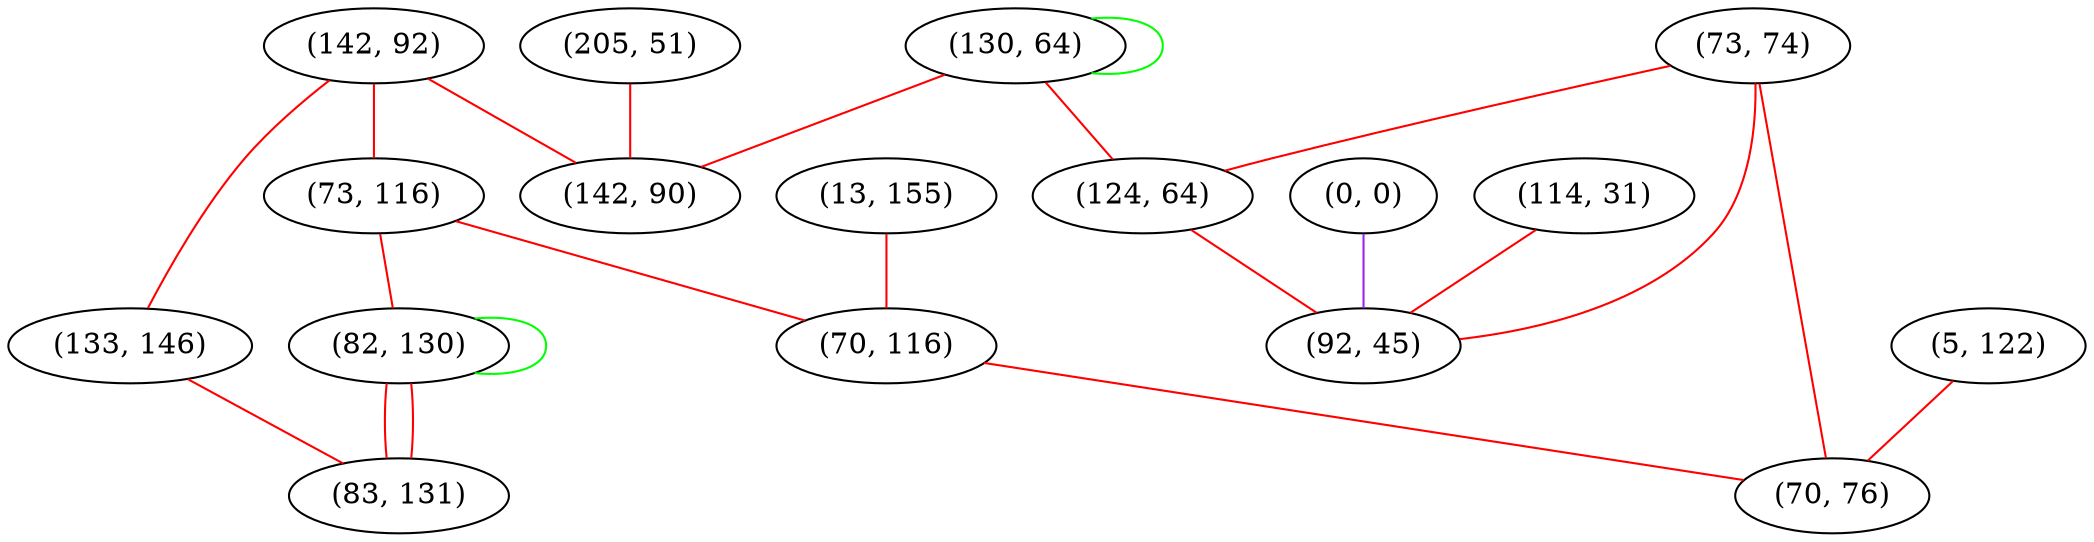 graph "" {
"(142, 92)";
"(0, 0)";
"(130, 64)";
"(73, 116)";
"(82, 130)";
"(205, 51)";
"(133, 146)";
"(13, 155)";
"(73, 74)";
"(70, 116)";
"(142, 90)";
"(5, 122)";
"(83, 131)";
"(114, 31)";
"(124, 64)";
"(92, 45)";
"(70, 76)";
"(142, 92)" -- "(142, 90)"  [color=red, key=0, weight=1];
"(142, 92)" -- "(133, 146)"  [color=red, key=0, weight=1];
"(142, 92)" -- "(73, 116)"  [color=red, key=0, weight=1];
"(0, 0)" -- "(92, 45)"  [color=purple, key=0, weight=4];
"(130, 64)" -- "(130, 64)"  [color=green, key=0, weight=2];
"(130, 64)" -- "(142, 90)"  [color=red, key=0, weight=1];
"(130, 64)" -- "(124, 64)"  [color=red, key=0, weight=1];
"(73, 116)" -- "(70, 116)"  [color=red, key=0, weight=1];
"(73, 116)" -- "(82, 130)"  [color=red, key=0, weight=1];
"(82, 130)" -- "(83, 131)"  [color=red, key=0, weight=1];
"(82, 130)" -- "(83, 131)"  [color=red, key=1, weight=1];
"(82, 130)" -- "(82, 130)"  [color=green, key=0, weight=2];
"(205, 51)" -- "(142, 90)"  [color=red, key=0, weight=1];
"(133, 146)" -- "(83, 131)"  [color=red, key=0, weight=1];
"(13, 155)" -- "(70, 116)"  [color=red, key=0, weight=1];
"(73, 74)" -- "(92, 45)"  [color=red, key=0, weight=1];
"(73, 74)" -- "(70, 76)"  [color=red, key=0, weight=1];
"(73, 74)" -- "(124, 64)"  [color=red, key=0, weight=1];
"(70, 116)" -- "(70, 76)"  [color=red, key=0, weight=1];
"(5, 122)" -- "(70, 76)"  [color=red, key=0, weight=1];
"(114, 31)" -- "(92, 45)"  [color=red, key=0, weight=1];
"(124, 64)" -- "(92, 45)"  [color=red, key=0, weight=1];
}
